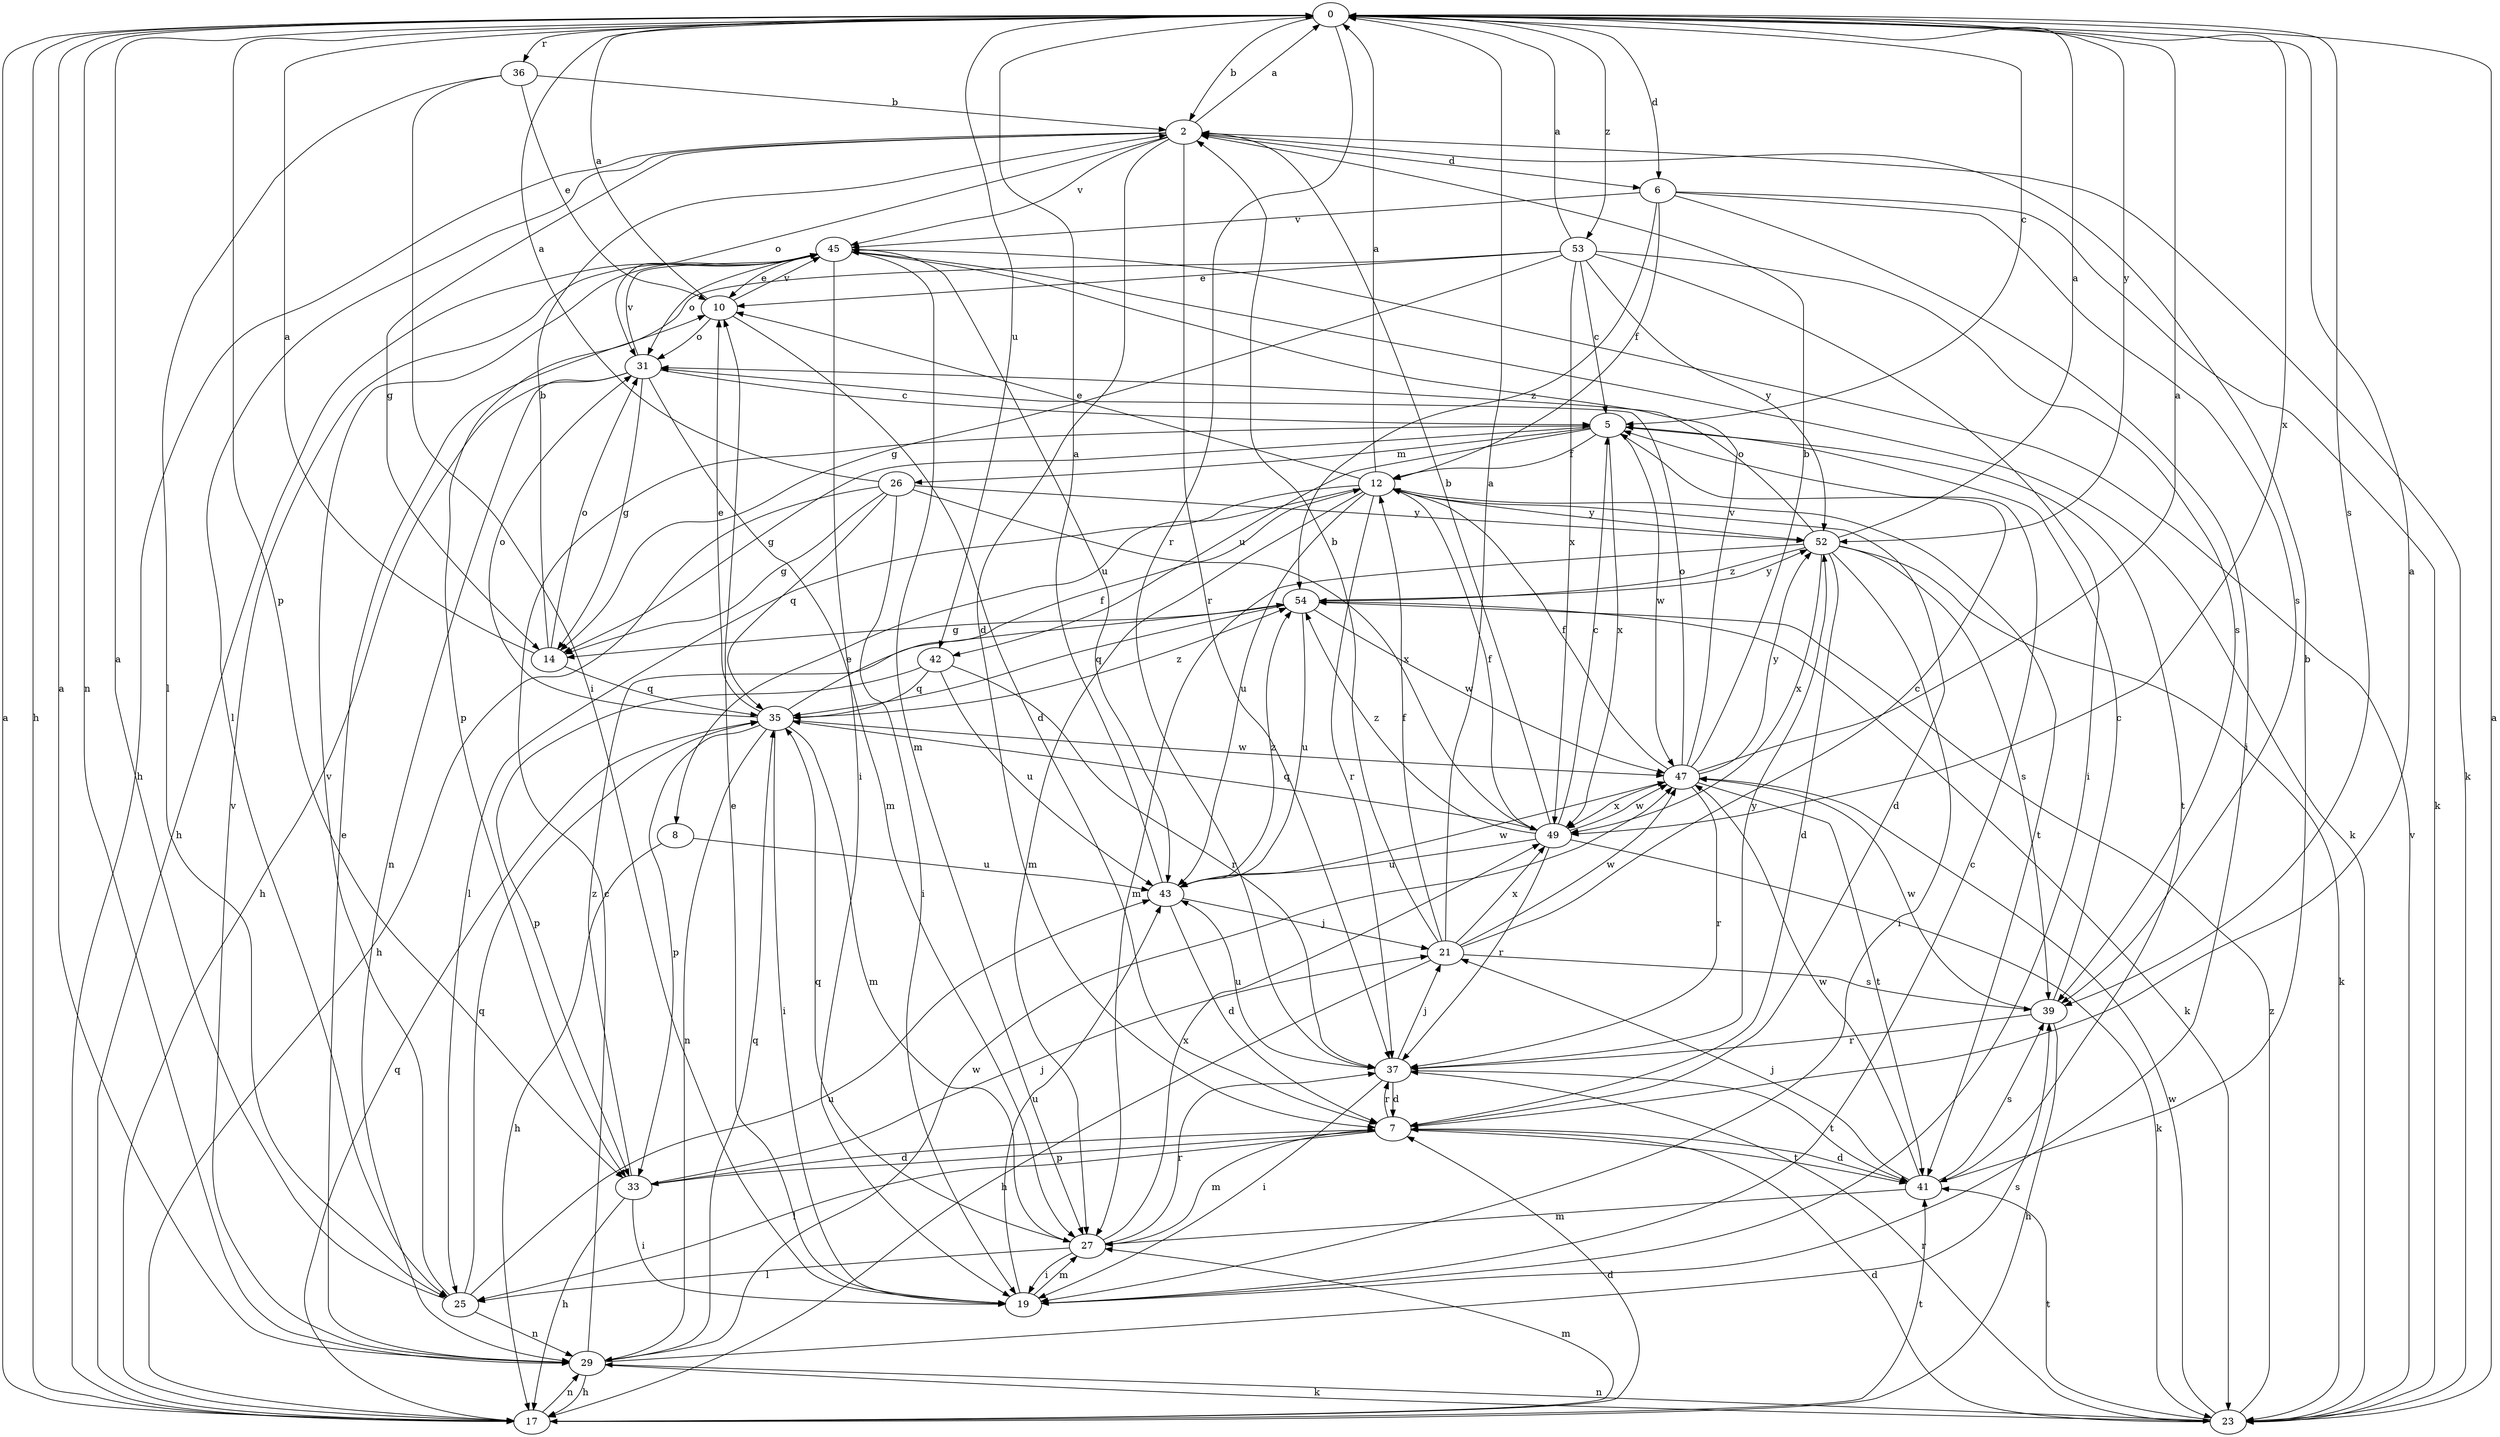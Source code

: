 strict digraph  {
0;
2;
5;
6;
7;
8;
10;
12;
14;
17;
19;
21;
23;
25;
26;
27;
29;
31;
33;
35;
36;
37;
39;
41;
42;
43;
45;
47;
49;
52;
53;
54;
0 -> 2  [label=b];
0 -> 5  [label=c];
0 -> 6  [label=d];
0 -> 17  [label=h];
0 -> 29  [label=n];
0 -> 33  [label=p];
0 -> 36  [label=r];
0 -> 37  [label=r];
0 -> 39  [label=s];
0 -> 42  [label=u];
0 -> 49  [label=x];
0 -> 52  [label=y];
0 -> 53  [label=z];
2 -> 0  [label=a];
2 -> 6  [label=d];
2 -> 7  [label=d];
2 -> 14  [label=g];
2 -> 17  [label=h];
2 -> 23  [label=k];
2 -> 25  [label=l];
2 -> 31  [label=o];
2 -> 37  [label=r];
2 -> 45  [label=v];
5 -> 12  [label=f];
5 -> 14  [label=g];
5 -> 26  [label=m];
5 -> 41  [label=t];
5 -> 42  [label=u];
5 -> 47  [label=w];
5 -> 49  [label=x];
6 -> 12  [label=f];
6 -> 19  [label=i];
6 -> 23  [label=k];
6 -> 39  [label=s];
6 -> 45  [label=v];
6 -> 54  [label=z];
7 -> 0  [label=a];
7 -> 25  [label=l];
7 -> 27  [label=m];
7 -> 33  [label=p];
7 -> 37  [label=r];
7 -> 41  [label=t];
8 -> 17  [label=h];
8 -> 43  [label=u];
10 -> 0  [label=a];
10 -> 7  [label=d];
10 -> 31  [label=o];
10 -> 45  [label=v];
12 -> 0  [label=a];
12 -> 7  [label=d];
12 -> 8  [label=e];
12 -> 10  [label=e];
12 -> 25  [label=l];
12 -> 27  [label=m];
12 -> 37  [label=r];
12 -> 41  [label=t];
12 -> 43  [label=u];
12 -> 52  [label=y];
14 -> 0  [label=a];
14 -> 2  [label=b];
14 -> 31  [label=o];
14 -> 35  [label=q];
17 -> 0  [label=a];
17 -> 7  [label=d];
17 -> 27  [label=m];
17 -> 29  [label=n];
17 -> 35  [label=q];
17 -> 41  [label=t];
19 -> 5  [label=c];
19 -> 10  [label=e];
19 -> 27  [label=m];
19 -> 43  [label=u];
21 -> 0  [label=a];
21 -> 2  [label=b];
21 -> 5  [label=c];
21 -> 12  [label=f];
21 -> 17  [label=h];
21 -> 39  [label=s];
21 -> 47  [label=w];
21 -> 49  [label=x];
23 -> 0  [label=a];
23 -> 7  [label=d];
23 -> 29  [label=n];
23 -> 37  [label=r];
23 -> 41  [label=t];
23 -> 45  [label=v];
23 -> 47  [label=w];
23 -> 54  [label=z];
25 -> 0  [label=a];
25 -> 29  [label=n];
25 -> 35  [label=q];
25 -> 43  [label=u];
25 -> 45  [label=v];
26 -> 0  [label=a];
26 -> 14  [label=g];
26 -> 17  [label=h];
26 -> 19  [label=i];
26 -> 35  [label=q];
26 -> 49  [label=x];
26 -> 52  [label=y];
27 -> 19  [label=i];
27 -> 25  [label=l];
27 -> 35  [label=q];
27 -> 37  [label=r];
27 -> 49  [label=x];
29 -> 0  [label=a];
29 -> 5  [label=c];
29 -> 10  [label=e];
29 -> 17  [label=h];
29 -> 23  [label=k];
29 -> 35  [label=q];
29 -> 39  [label=s];
29 -> 45  [label=v];
29 -> 47  [label=w];
31 -> 5  [label=c];
31 -> 14  [label=g];
31 -> 17  [label=h];
31 -> 27  [label=m];
31 -> 29  [label=n];
31 -> 45  [label=v];
33 -> 7  [label=d];
33 -> 17  [label=h];
33 -> 19  [label=i];
33 -> 21  [label=j];
33 -> 54  [label=z];
35 -> 10  [label=e];
35 -> 12  [label=f];
35 -> 19  [label=i];
35 -> 27  [label=m];
35 -> 29  [label=n];
35 -> 31  [label=o];
35 -> 33  [label=p];
35 -> 47  [label=w];
35 -> 54  [label=z];
36 -> 2  [label=b];
36 -> 10  [label=e];
36 -> 19  [label=i];
36 -> 25  [label=l];
37 -> 7  [label=d];
37 -> 19  [label=i];
37 -> 21  [label=j];
37 -> 41  [label=t];
37 -> 43  [label=u];
37 -> 52  [label=y];
39 -> 5  [label=c];
39 -> 17  [label=h];
39 -> 37  [label=r];
39 -> 47  [label=w];
41 -> 2  [label=b];
41 -> 7  [label=d];
41 -> 21  [label=j];
41 -> 27  [label=m];
41 -> 39  [label=s];
41 -> 47  [label=w];
42 -> 33  [label=p];
42 -> 35  [label=q];
42 -> 37  [label=r];
42 -> 43  [label=u];
43 -> 0  [label=a];
43 -> 7  [label=d];
43 -> 21  [label=j];
43 -> 47  [label=w];
43 -> 54  [label=z];
45 -> 10  [label=e];
45 -> 17  [label=h];
45 -> 19  [label=i];
45 -> 23  [label=k];
45 -> 27  [label=m];
45 -> 31  [label=o];
45 -> 43  [label=u];
47 -> 0  [label=a];
47 -> 2  [label=b];
47 -> 12  [label=f];
47 -> 31  [label=o];
47 -> 37  [label=r];
47 -> 41  [label=t];
47 -> 45  [label=v];
47 -> 49  [label=x];
47 -> 52  [label=y];
49 -> 2  [label=b];
49 -> 5  [label=c];
49 -> 12  [label=f];
49 -> 23  [label=k];
49 -> 35  [label=q];
49 -> 37  [label=r];
49 -> 43  [label=u];
49 -> 47  [label=w];
49 -> 54  [label=z];
52 -> 0  [label=a];
52 -> 7  [label=d];
52 -> 19  [label=i];
52 -> 23  [label=k];
52 -> 27  [label=m];
52 -> 31  [label=o];
52 -> 39  [label=s];
52 -> 49  [label=x];
52 -> 54  [label=z];
53 -> 0  [label=a];
53 -> 5  [label=c];
53 -> 10  [label=e];
53 -> 14  [label=g];
53 -> 19  [label=i];
53 -> 33  [label=p];
53 -> 39  [label=s];
53 -> 49  [label=x];
53 -> 52  [label=y];
54 -> 14  [label=g];
54 -> 23  [label=k];
54 -> 35  [label=q];
54 -> 43  [label=u];
54 -> 47  [label=w];
54 -> 52  [label=y];
}
